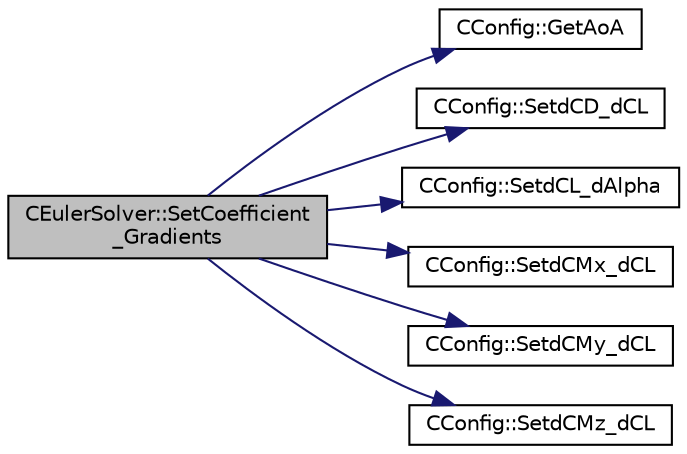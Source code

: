 digraph "CEulerSolver::SetCoefficient_Gradients"
{
 // LATEX_PDF_SIZE
  edge [fontname="Helvetica",fontsize="10",labelfontname="Helvetica",labelfontsize="10"];
  node [fontname="Helvetica",fontsize="10",shape=record];
  rankdir="LR";
  Node1 [label="CEulerSolver::SetCoefficient\l_Gradients",height=0.2,width=0.4,color="black", fillcolor="grey75", style="filled", fontcolor="black",tooltip="Set gradients of coefficients for fixed CL mode."];
  Node1 -> Node2 [color="midnightblue",fontsize="10",style="solid",fontname="Helvetica"];
  Node2 [label="CConfig::GetAoA",height=0.2,width=0.4,color="black", fillcolor="white", style="filled",URL="$classCConfig.html#aa824c1a1b3c7cd05b7be414a76e0b250",tooltip="Get the angle of attack of the body. This is the angle between a reference line on a lifting body (of..."];
  Node1 -> Node3 [color="midnightblue",fontsize="10",style="solid",fontname="Helvetica"];
  Node3 [label="CConfig::SetdCD_dCL",height=0.2,width=0.4,color="black", fillcolor="white", style="filled",URL="$classCConfig.html#ae2a0ddd50ec6acbd74f76c7f9f167c66",tooltip="Value of the weight of the CD, CL, CM optimization."];
  Node1 -> Node4 [color="midnightblue",fontsize="10",style="solid",fontname="Helvetica"];
  Node4 [label="CConfig::SetdCL_dAlpha",height=0.2,width=0.4,color="black", fillcolor="white", style="filled",URL="$classCConfig.html#a6d8949230a604c04494dc5c1089d5236",tooltip="Value of the weight of the CD, CL, CM optimization."];
  Node1 -> Node5 [color="midnightblue",fontsize="10",style="solid",fontname="Helvetica"];
  Node5 [label="CConfig::SetdCMx_dCL",height=0.2,width=0.4,color="black", fillcolor="white", style="filled",URL="$classCConfig.html#afd39f185663752b3a48f73ff05ce89e2",tooltip="Value of the weight of the CD, CL, CM optimization."];
  Node1 -> Node6 [color="midnightblue",fontsize="10",style="solid",fontname="Helvetica"];
  Node6 [label="CConfig::SetdCMy_dCL",height=0.2,width=0.4,color="black", fillcolor="white", style="filled",URL="$classCConfig.html#ad7f68b41f4633cff714b1b983d90d8ea",tooltip="Value of the weight of the CD, CL, CM optimization."];
  Node1 -> Node7 [color="midnightblue",fontsize="10",style="solid",fontname="Helvetica"];
  Node7 [label="CConfig::SetdCMz_dCL",height=0.2,width=0.4,color="black", fillcolor="white", style="filled",URL="$classCConfig.html#a8dd670373454018b59e99a11804d4477",tooltip="Value of the weight of the CD, CL, CM optimization."];
}
